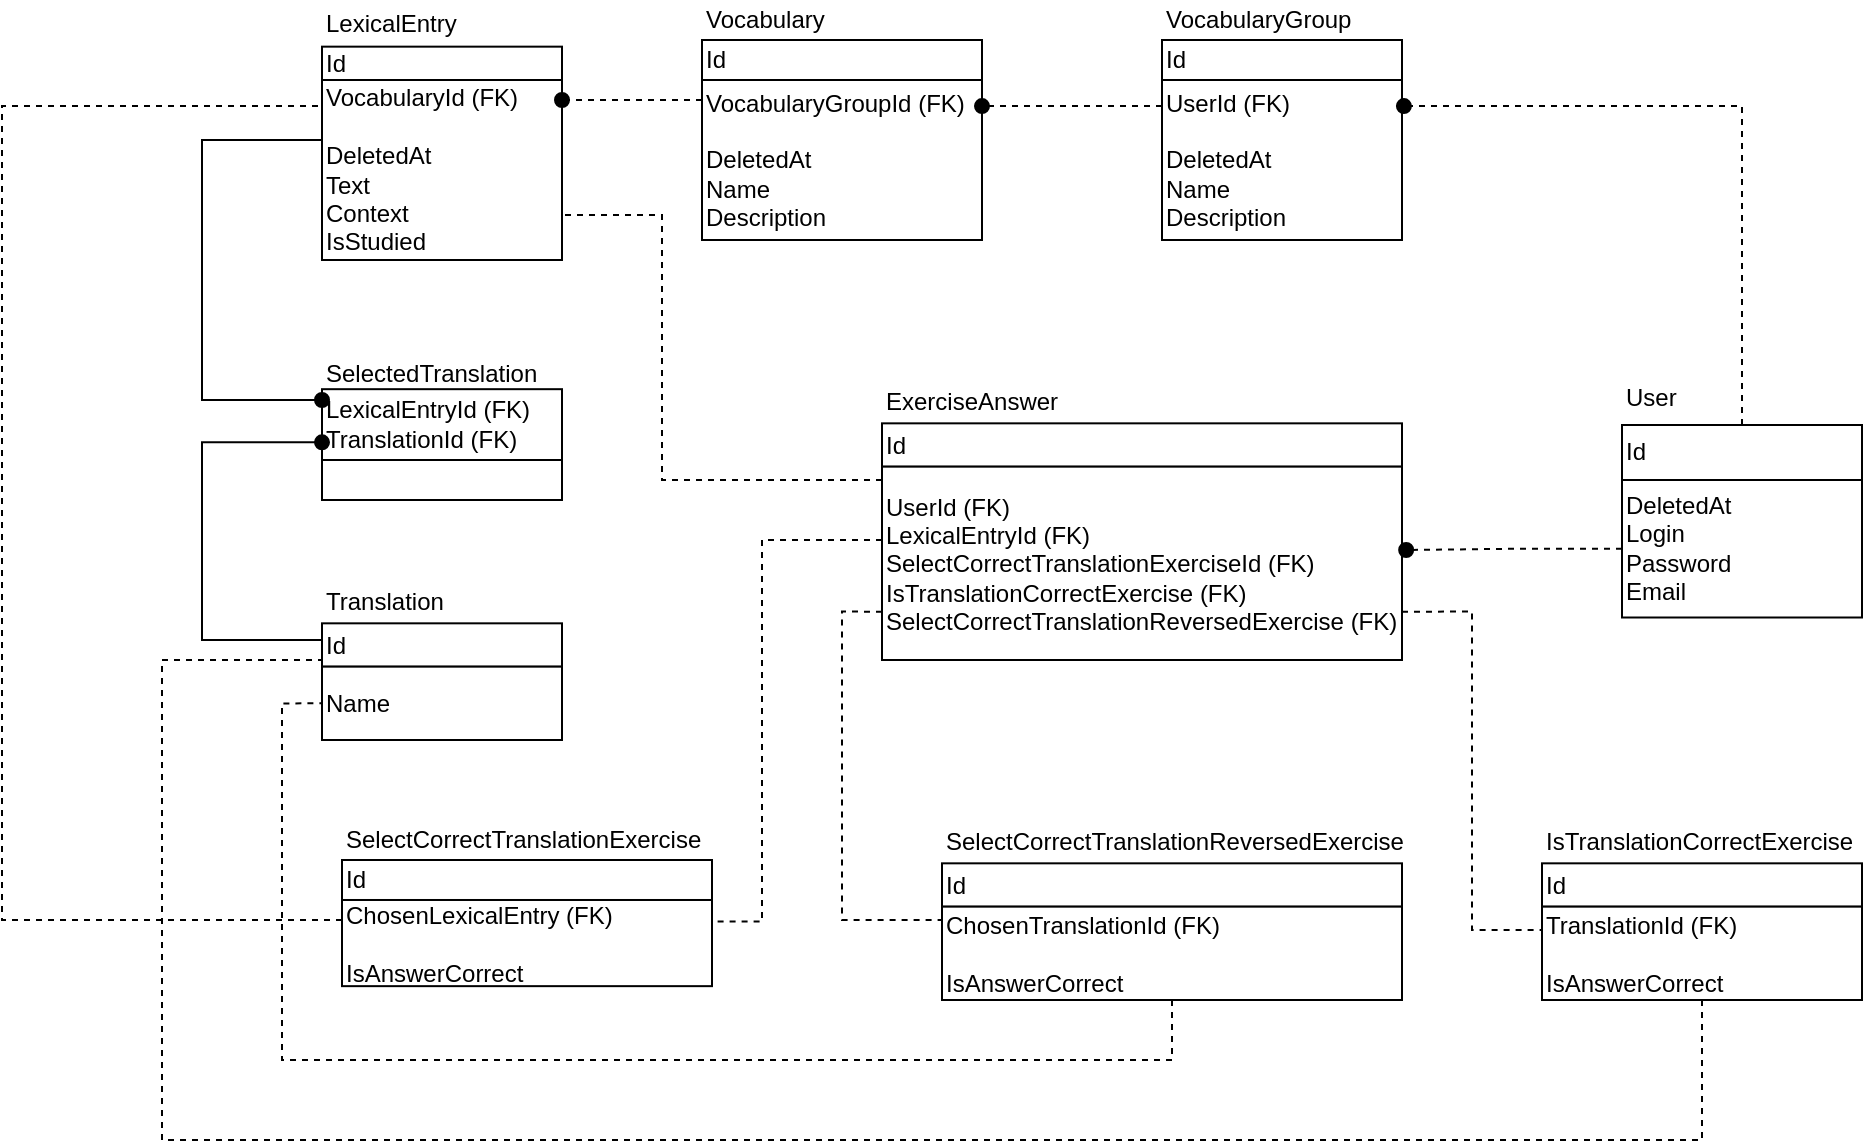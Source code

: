 <mxfile version="14.5.0" type="device"><diagram id="fXVcH7iNR__MrLPiapej" name="Page-1"><mxGraphModel dx="1185" dy="635" grid="1" gridSize="10" guides="1" tooltips="1" connect="1" arrows="1" fold="1" page="1" pageScale="1" pageWidth="1169" pageHeight="1654" math="0" shadow="0"><root><mxCell id="0"/><mxCell id="1" parent="0"/><mxCell id="o7fKMGtFQ-6al6gCFlLX-10" value="" style="group" vertex="1" connectable="0" parent="1"><mxGeometry x="750" y="90" width="120" height="120" as="geometry"/></mxCell><mxCell id="o7fKMGtFQ-6al6gCFlLX-2" value="VocabularyGroup" style="text;html=1;strokeColor=none;fillColor=none;align=left;verticalAlign=middle;whiteSpace=wrap;rounded=0;" vertex="1" parent="o7fKMGtFQ-6al6gCFlLX-10"><mxGeometry width="100" height="20" as="geometry"/></mxCell><mxCell id="o7fKMGtFQ-6al6gCFlLX-7" value="Id" style="rounded=0;whiteSpace=wrap;html=1;align=left;" vertex="1" parent="o7fKMGtFQ-6al6gCFlLX-10"><mxGeometry y="20" width="120" height="20" as="geometry"/></mxCell><mxCell id="o7fKMGtFQ-6al6gCFlLX-9" value="UserId (FK)&lt;br&gt;&lt;br&gt;DeletedAt&lt;br&gt;Name&lt;br&gt;Description&lt;br&gt;" style="rounded=0;whiteSpace=wrap;html=1;align=left;" vertex="1" parent="o7fKMGtFQ-6al6gCFlLX-10"><mxGeometry y="40" width="120" height="80" as="geometry"/></mxCell><mxCell id="o7fKMGtFQ-6al6gCFlLX-8" style="edgeStyle=orthogonalEdgeStyle;rounded=0;orthogonalLoop=1;jettySize=auto;html=1;exitX=0.5;exitY=1;exitDx=0;exitDy=0;" edge="1" parent="o7fKMGtFQ-6al6gCFlLX-10" source="o7fKMGtFQ-6al6gCFlLX-7" target="o7fKMGtFQ-6al6gCFlLX-7"><mxGeometry relative="1" as="geometry"/></mxCell><mxCell id="o7fKMGtFQ-6al6gCFlLX-11" value="" style="group" vertex="1" connectable="0" parent="1"><mxGeometry x="980" y="275" width="120" height="165" as="geometry"/></mxCell><mxCell id="o7fKMGtFQ-6al6gCFlLX-12" value="User" style="text;html=1;strokeColor=none;fillColor=none;align=left;verticalAlign=middle;whiteSpace=wrap;rounded=0;" vertex="1" parent="o7fKMGtFQ-6al6gCFlLX-11"><mxGeometry width="100" height="27.5" as="geometry"/></mxCell><mxCell id="o7fKMGtFQ-6al6gCFlLX-13" value="Id" style="rounded=0;whiteSpace=wrap;html=1;align=left;" vertex="1" parent="o7fKMGtFQ-6al6gCFlLX-11"><mxGeometry y="27.5" width="120" height="27.5" as="geometry"/></mxCell><mxCell id="o7fKMGtFQ-6al6gCFlLX-14" value="DeletedAt&lt;br&gt;Login&lt;br&gt;Password&lt;br&gt;Email" style="rounded=0;whiteSpace=wrap;html=1;align=left;" vertex="1" parent="o7fKMGtFQ-6al6gCFlLX-11"><mxGeometry y="55.0" width="120" height="68.75" as="geometry"/></mxCell><mxCell id="o7fKMGtFQ-6al6gCFlLX-15" style="edgeStyle=orthogonalEdgeStyle;rounded=0;orthogonalLoop=1;jettySize=auto;html=1;exitX=0.5;exitY=1;exitDx=0;exitDy=0;" edge="1" parent="o7fKMGtFQ-6al6gCFlLX-11" source="o7fKMGtFQ-6al6gCFlLX-13" target="o7fKMGtFQ-6al6gCFlLX-13"><mxGeometry relative="1" as="geometry"/></mxCell><mxCell id="o7fKMGtFQ-6al6gCFlLX-16" value="" style="group" vertex="1" connectable="0" parent="1"><mxGeometry x="520" y="90" width="140" height="120" as="geometry"/></mxCell><mxCell id="o7fKMGtFQ-6al6gCFlLX-17" value="Vocabulary" style="text;html=1;strokeColor=none;fillColor=none;align=left;verticalAlign=middle;whiteSpace=wrap;rounded=0;" vertex="1" parent="o7fKMGtFQ-6al6gCFlLX-16"><mxGeometry width="100" height="20" as="geometry"/></mxCell><mxCell id="o7fKMGtFQ-6al6gCFlLX-18" value="Id" style="rounded=0;whiteSpace=wrap;html=1;align=left;" vertex="1" parent="o7fKMGtFQ-6al6gCFlLX-16"><mxGeometry y="20" width="140" height="20" as="geometry"/></mxCell><mxCell id="o7fKMGtFQ-6al6gCFlLX-19" value="VocabularyGroupId (FK)&lt;br&gt;&lt;br&gt;DeletedAt&lt;br&gt;Name&lt;br&gt;Description" style="rounded=0;whiteSpace=wrap;html=1;align=left;" vertex="1" parent="o7fKMGtFQ-6al6gCFlLX-16"><mxGeometry y="40" width="140" height="80" as="geometry"/></mxCell><mxCell id="o7fKMGtFQ-6al6gCFlLX-20" style="edgeStyle=orthogonalEdgeStyle;rounded=0;orthogonalLoop=1;jettySize=auto;html=1;exitX=0.5;exitY=1;exitDx=0;exitDy=0;" edge="1" parent="o7fKMGtFQ-6al6gCFlLX-16" source="o7fKMGtFQ-6al6gCFlLX-18" target="o7fKMGtFQ-6al6gCFlLX-18"><mxGeometry relative="1" as="geometry"/></mxCell><mxCell id="o7fKMGtFQ-6al6gCFlLX-22" value="" style="group" vertex="1" connectable="0" parent="1"><mxGeometry x="330" y="90" width="120" height="140" as="geometry"/></mxCell><mxCell id="o7fKMGtFQ-6al6gCFlLX-23" value="LexicalEntry" style="text;html=1;strokeColor=none;fillColor=none;align=left;verticalAlign=middle;whiteSpace=wrap;rounded=0;" vertex="1" parent="o7fKMGtFQ-6al6gCFlLX-22"><mxGeometry width="100" height="23.333" as="geometry"/></mxCell><mxCell id="o7fKMGtFQ-6al6gCFlLX-24" value="Id" style="rounded=0;whiteSpace=wrap;html=1;align=left;" vertex="1" parent="o7fKMGtFQ-6al6gCFlLX-22"><mxGeometry y="23.33" width="120" height="16.67" as="geometry"/></mxCell><mxCell id="o7fKMGtFQ-6al6gCFlLX-25" value="VocabularyId (FK)&lt;br&gt;&lt;br&gt;DeletedAt&lt;br&gt;Text&lt;br&gt;Context&lt;br&gt;IsStudied" style="rounded=0;whiteSpace=wrap;html=1;align=left;" vertex="1" parent="o7fKMGtFQ-6al6gCFlLX-22"><mxGeometry y="40" width="120" height="90" as="geometry"/></mxCell><mxCell id="o7fKMGtFQ-6al6gCFlLX-26" style="edgeStyle=orthogonalEdgeStyle;rounded=0;orthogonalLoop=1;jettySize=auto;html=1;exitX=0.5;exitY=1;exitDx=0;exitDy=0;" edge="1" parent="o7fKMGtFQ-6al6gCFlLX-22" source="o7fKMGtFQ-6al6gCFlLX-24" target="o7fKMGtFQ-6al6gCFlLX-24"><mxGeometry relative="1" as="geometry"/></mxCell><mxCell id="o7fKMGtFQ-6al6gCFlLX-27" value="" style="group" vertex="1" connectable="0" parent="1"><mxGeometry x="330" y="380" width="120" height="130" as="geometry"/></mxCell><mxCell id="o7fKMGtFQ-6al6gCFlLX-28" value="Translation" style="text;html=1;strokeColor=none;fillColor=none;align=left;verticalAlign=middle;whiteSpace=wrap;rounded=0;" vertex="1" parent="o7fKMGtFQ-6al6gCFlLX-27"><mxGeometry width="100" height="21.667" as="geometry"/></mxCell><mxCell id="o7fKMGtFQ-6al6gCFlLX-29" value="Id" style="rounded=0;whiteSpace=wrap;html=1;align=left;" vertex="1" parent="o7fKMGtFQ-6al6gCFlLX-27"><mxGeometry y="21.667" width="120" height="21.667" as="geometry"/></mxCell><mxCell id="o7fKMGtFQ-6al6gCFlLX-30" value="Name" style="rounded=0;whiteSpace=wrap;html=1;align=left;" vertex="1" parent="o7fKMGtFQ-6al6gCFlLX-27"><mxGeometry y="43.33" width="120" height="36.67" as="geometry"/></mxCell><mxCell id="o7fKMGtFQ-6al6gCFlLX-31" style="edgeStyle=orthogonalEdgeStyle;rounded=0;orthogonalLoop=1;jettySize=auto;html=1;exitX=0.5;exitY=1;exitDx=0;exitDy=0;" edge="1" parent="o7fKMGtFQ-6al6gCFlLX-27" source="o7fKMGtFQ-6al6gCFlLX-29" target="o7fKMGtFQ-6al6gCFlLX-29"><mxGeometry relative="1" as="geometry"/></mxCell><mxCell id="o7fKMGtFQ-6al6gCFlLX-34" value="" style="group" vertex="1" connectable="0" parent="1"><mxGeometry x="330" y="270" width="120" height="100" as="geometry"/></mxCell><mxCell id="o7fKMGtFQ-6al6gCFlLX-35" value="SelectedTranslation" style="text;html=1;strokeColor=none;fillColor=none;align=left;verticalAlign=middle;whiteSpace=wrap;rounded=0;" vertex="1" parent="o7fKMGtFQ-6al6gCFlLX-34"><mxGeometry width="100" height="14.583" as="geometry"/></mxCell><mxCell id="o7fKMGtFQ-6al6gCFlLX-36" value="LexicalEntryId (FK)&lt;br&gt;TranslationId (FK)" style="rounded=0;whiteSpace=wrap;html=1;align=left;" vertex="1" parent="o7fKMGtFQ-6al6gCFlLX-34"><mxGeometry y="14.59" width="120" height="35.41" as="geometry"/></mxCell><mxCell id="o7fKMGtFQ-6al6gCFlLX-37" value="" style="rounded=0;whiteSpace=wrap;html=1;align=left;" vertex="1" parent="o7fKMGtFQ-6al6gCFlLX-34"><mxGeometry y="50" width="120" height="20" as="geometry"/></mxCell><mxCell id="o7fKMGtFQ-6al6gCFlLX-38" style="edgeStyle=orthogonalEdgeStyle;rounded=0;orthogonalLoop=1;jettySize=auto;html=1;exitX=0.5;exitY=1;exitDx=0;exitDy=0;" edge="1" parent="o7fKMGtFQ-6al6gCFlLX-34" source="o7fKMGtFQ-6al6gCFlLX-36" target="o7fKMGtFQ-6al6gCFlLX-36"><mxGeometry relative="1" as="geometry"/></mxCell><mxCell id="o7fKMGtFQ-6al6gCFlLX-76" style="edgeStyle=orthogonalEdgeStyle;rounded=0;orthogonalLoop=1;jettySize=auto;html=1;exitX=0.5;exitY=1;exitDx=0;exitDy=0;dashed=1;startSize=0;sourcePerimeterSpacing=0;endArrow=oval;endFill=1;endSize=7;targetPerimeterSpacing=0;strokeWidth=1;" edge="1" parent="o7fKMGtFQ-6al6gCFlLX-34" source="o7fKMGtFQ-6al6gCFlLX-36" target="o7fKMGtFQ-6al6gCFlLX-36"><mxGeometry relative="1" as="geometry"/></mxCell><mxCell id="o7fKMGtFQ-6al6gCFlLX-46" value="" style="group" vertex="1" connectable="0" parent="1"><mxGeometry x="610" y="280" width="260" height="140" as="geometry"/></mxCell><mxCell id="o7fKMGtFQ-6al6gCFlLX-47" value="ExerciseAnswer" style="text;html=1;strokeColor=none;fillColor=none;align=left;verticalAlign=middle;whiteSpace=wrap;rounded=0;" vertex="1" parent="o7fKMGtFQ-6al6gCFlLX-46"><mxGeometry width="190.667" height="21.667" as="geometry"/></mxCell><mxCell id="o7fKMGtFQ-6al6gCFlLX-48" value="Id" style="rounded=0;whiteSpace=wrap;html=1;align=left;" vertex="1" parent="o7fKMGtFQ-6al6gCFlLX-46"><mxGeometry y="21.67" width="260" height="21.67" as="geometry"/></mxCell><mxCell id="o7fKMGtFQ-6al6gCFlLX-49" value="UserId (FK)&lt;br&gt;LexicalEntryId (FK)&lt;br&gt;SelectCorrectTranslationExerciseId (FK)&lt;br&gt;IsTranslationCorrectExercise (FK)&lt;br&gt;SelectCorrectTranslationReversedExercise (FK)" style="rounded=0;whiteSpace=wrap;html=1;align=left;" vertex="1" parent="o7fKMGtFQ-6al6gCFlLX-46"><mxGeometry y="43.33" width="260" height="96.67" as="geometry"/></mxCell><mxCell id="o7fKMGtFQ-6al6gCFlLX-50" style="edgeStyle=orthogonalEdgeStyle;rounded=0;orthogonalLoop=1;jettySize=auto;html=1;exitX=0.5;exitY=1;exitDx=0;exitDy=0;" edge="1" parent="o7fKMGtFQ-6al6gCFlLX-46" source="o7fKMGtFQ-6al6gCFlLX-48" target="o7fKMGtFQ-6al6gCFlLX-48"><mxGeometry relative="1" as="geometry"/></mxCell><mxCell id="o7fKMGtFQ-6al6gCFlLX-51" value="" style="group" vertex="1" connectable="0" parent="1"><mxGeometry x="340" y="500" width="185" height="120" as="geometry"/></mxCell><mxCell id="o7fKMGtFQ-6al6gCFlLX-52" value="SelectCorrectTranslationExercise" style="text;html=1;strokeColor=none;fillColor=none;align=left;verticalAlign=middle;whiteSpace=wrap;rounded=0;" vertex="1" parent="o7fKMGtFQ-6al6gCFlLX-51"><mxGeometry width="154.167" height="20.0" as="geometry"/></mxCell><mxCell id="o7fKMGtFQ-6al6gCFlLX-53" value="Id" style="rounded=0;whiteSpace=wrap;html=1;align=left;" vertex="1" parent="o7fKMGtFQ-6al6gCFlLX-51"><mxGeometry y="20.0" width="185" height="20.0" as="geometry"/></mxCell><mxCell id="o7fKMGtFQ-6al6gCFlLX-54" value="ChosenLexicalEntry (FK)&lt;br&gt;&lt;br&gt;IsAnswerCorrect" style="rounded=0;whiteSpace=wrap;html=1;align=left;" vertex="1" parent="o7fKMGtFQ-6al6gCFlLX-51"><mxGeometry y="39.997" width="185" height="43.08" as="geometry"/></mxCell><mxCell id="o7fKMGtFQ-6al6gCFlLX-55" style="edgeStyle=orthogonalEdgeStyle;rounded=0;orthogonalLoop=1;jettySize=auto;html=1;exitX=0.5;exitY=1;exitDx=0;exitDy=0;" edge="1" parent="o7fKMGtFQ-6al6gCFlLX-51" source="o7fKMGtFQ-6al6gCFlLX-53" target="o7fKMGtFQ-6al6gCFlLX-53"><mxGeometry relative="1" as="geometry"/></mxCell><mxCell id="o7fKMGtFQ-6al6gCFlLX-56" value="" style="group" vertex="1" connectable="0" parent="1"><mxGeometry x="940" y="500" width="160" height="130" as="geometry"/></mxCell><mxCell id="o7fKMGtFQ-6al6gCFlLX-57" value="IsTranslationCorrectExercise" style="text;html=1;strokeColor=none;fillColor=none;align=left;verticalAlign=middle;whiteSpace=wrap;rounded=0;" vertex="1" parent="o7fKMGtFQ-6al6gCFlLX-56"><mxGeometry width="133.333" height="21.667" as="geometry"/></mxCell><mxCell id="o7fKMGtFQ-6al6gCFlLX-58" value="Id" style="rounded=0;whiteSpace=wrap;html=1;align=left;" vertex="1" parent="o7fKMGtFQ-6al6gCFlLX-56"><mxGeometry y="21.667" width="160" height="21.667" as="geometry"/></mxCell><mxCell id="o7fKMGtFQ-6al6gCFlLX-59" value="TranslationId (FK)&lt;br&gt;&lt;br&gt;IsAnswerCorrect" style="rounded=0;whiteSpace=wrap;html=1;align=left;" vertex="1" parent="o7fKMGtFQ-6al6gCFlLX-56"><mxGeometry y="43.33" width="160" height="46.67" as="geometry"/></mxCell><mxCell id="o7fKMGtFQ-6al6gCFlLX-60" style="edgeStyle=orthogonalEdgeStyle;rounded=0;orthogonalLoop=1;jettySize=auto;html=1;exitX=0.5;exitY=1;exitDx=0;exitDy=0;" edge="1" parent="o7fKMGtFQ-6al6gCFlLX-56" source="o7fKMGtFQ-6al6gCFlLX-58" target="o7fKMGtFQ-6al6gCFlLX-58"><mxGeometry relative="1" as="geometry"/></mxCell><mxCell id="o7fKMGtFQ-6al6gCFlLX-65" style="edgeStyle=orthogonalEdgeStyle;rounded=0;orthogonalLoop=1;jettySize=auto;html=1;exitX=0.5;exitY=0;exitDx=0;exitDy=0;entryX=1.008;entryY=0.163;entryDx=0;entryDy=0;entryPerimeter=0;endArrow=oval;endFill=1;dashed=1;strokeWidth=1;sourcePerimeterSpacing=0;targetPerimeterSpacing=0;endSize=7;startSize=0;" edge="1" parent="1" source="o7fKMGtFQ-6al6gCFlLX-13" target="o7fKMGtFQ-6al6gCFlLX-9"><mxGeometry relative="1" as="geometry"/></mxCell><mxCell id="o7fKMGtFQ-6al6gCFlLX-66" value="" style="group" vertex="1" connectable="0" parent="1"><mxGeometry x="640" y="500" width="230" height="130" as="geometry"/></mxCell><mxCell id="o7fKMGtFQ-6al6gCFlLX-67" value="SelectCorrectTranslationReversedExercise" style="text;html=1;strokeColor=none;fillColor=none;align=left;verticalAlign=middle;whiteSpace=wrap;rounded=0;" vertex="1" parent="o7fKMGtFQ-6al6gCFlLX-66"><mxGeometry width="191.667" height="21.667" as="geometry"/></mxCell><mxCell id="o7fKMGtFQ-6al6gCFlLX-68" value="Id" style="rounded=0;whiteSpace=wrap;html=1;align=left;" vertex="1" parent="o7fKMGtFQ-6al6gCFlLX-66"><mxGeometry y="21.667" width="230" height="21.667" as="geometry"/></mxCell><mxCell id="o7fKMGtFQ-6al6gCFlLX-69" value="ChosenTranslationId (FK)&lt;br&gt;&lt;br&gt;IsAnswerCorrect" style="rounded=0;whiteSpace=wrap;html=1;align=left;" vertex="1" parent="o7fKMGtFQ-6al6gCFlLX-66"><mxGeometry y="43.33" width="230" height="46.67" as="geometry"/></mxCell><mxCell id="o7fKMGtFQ-6al6gCFlLX-70" style="edgeStyle=orthogonalEdgeStyle;rounded=0;orthogonalLoop=1;jettySize=auto;html=1;exitX=0.5;exitY=1;exitDx=0;exitDy=0;" edge="1" parent="o7fKMGtFQ-6al6gCFlLX-66" source="o7fKMGtFQ-6al6gCFlLX-68" target="o7fKMGtFQ-6al6gCFlLX-68"><mxGeometry relative="1" as="geometry"/></mxCell><mxCell id="o7fKMGtFQ-6al6gCFlLX-71" style="edgeStyle=orthogonalEdgeStyle;rounded=0;orthogonalLoop=1;jettySize=auto;html=1;entryX=1;entryY=0.163;entryDx=0;entryDy=0;entryPerimeter=0;dashed=1;startSize=0;sourcePerimeterSpacing=0;endArrow=oval;endFill=1;endSize=7;targetPerimeterSpacing=0;strokeWidth=1;" edge="1" parent="1" source="o7fKMGtFQ-6al6gCFlLX-9" target="o7fKMGtFQ-6al6gCFlLX-19"><mxGeometry relative="1" as="geometry"><Array as="points"><mxPoint x="730" y="143"/><mxPoint x="730" y="143"/></Array></mxGeometry></mxCell><mxCell id="o7fKMGtFQ-6al6gCFlLX-72" style="edgeStyle=orthogonalEdgeStyle;rounded=0;orthogonalLoop=1;jettySize=auto;html=1;dashed=1;startSize=0;sourcePerimeterSpacing=0;endArrow=oval;endFill=1;endSize=7;targetPerimeterSpacing=0;strokeWidth=1;" edge="1" parent="1" source="o7fKMGtFQ-6al6gCFlLX-19"><mxGeometry relative="1" as="geometry"><mxPoint x="450" y="140" as="targetPoint"/><Array as="points"><mxPoint x="450" y="140"/></Array></mxGeometry></mxCell><mxCell id="o7fKMGtFQ-6al6gCFlLX-74" style="edgeStyle=orthogonalEdgeStyle;rounded=0;orthogonalLoop=1;jettySize=auto;html=1;startSize=0;sourcePerimeterSpacing=0;endArrow=oval;endFill=1;endSize=7;targetPerimeterSpacing=0;strokeWidth=1;" edge="1" parent="1" source="o7fKMGtFQ-6al6gCFlLX-25"><mxGeometry relative="1" as="geometry"><mxPoint x="330" y="290" as="targetPoint"/><Array as="points"><mxPoint x="270" y="160"/><mxPoint x="270" y="290"/></Array></mxGeometry></mxCell><mxCell id="o7fKMGtFQ-6al6gCFlLX-75" style="edgeStyle=orthogonalEdgeStyle;rounded=0;orthogonalLoop=1;jettySize=auto;html=1;entryX=0;entryY=0.75;entryDx=0;entryDy=0;startSize=0;sourcePerimeterSpacing=0;endArrow=oval;endFill=1;endSize=7;targetPerimeterSpacing=0;strokeWidth=1;" edge="1" parent="1" source="o7fKMGtFQ-6al6gCFlLX-30" target="o7fKMGtFQ-6al6gCFlLX-36"><mxGeometry relative="1" as="geometry"><Array as="points"><mxPoint x="330" y="410"/><mxPoint x="270" y="410"/><mxPoint x="270" y="311"/></Array></mxGeometry></mxCell><mxCell id="o7fKMGtFQ-6al6gCFlLX-78" style="edgeStyle=orthogonalEdgeStyle;rounded=0;orthogonalLoop=1;jettySize=auto;html=1;entryX=1.008;entryY=0.431;entryDx=0;entryDy=0;entryPerimeter=0;startSize=0;sourcePerimeterSpacing=0;endArrow=oval;endFill=1;endSize=7;targetPerimeterSpacing=0;strokeWidth=1;dashed=1;" edge="1" parent="1" source="o7fKMGtFQ-6al6gCFlLX-14" target="o7fKMGtFQ-6al6gCFlLX-49"><mxGeometry relative="1" as="geometry"/></mxCell><mxCell id="o7fKMGtFQ-6al6gCFlLX-80" style="edgeStyle=orthogonalEdgeStyle;rounded=0;orthogonalLoop=1;jettySize=auto;html=1;entryX=1;entryY=0.75;entryDx=0;entryDy=0;dashed=1;startSize=0;sourcePerimeterSpacing=0;endArrow=none;endFill=0;endSize=7;targetPerimeterSpacing=0;strokeWidth=1;" edge="1" parent="1" source="o7fKMGtFQ-6al6gCFlLX-49" target="o7fKMGtFQ-6al6gCFlLX-25"><mxGeometry relative="1" as="geometry"><Array as="points"><mxPoint x="500" y="330"/><mxPoint x="500" y="198"/></Array></mxGeometry></mxCell><mxCell id="o7fKMGtFQ-6al6gCFlLX-81" style="edgeStyle=orthogonalEdgeStyle;rounded=0;orthogonalLoop=1;jettySize=auto;html=1;entryX=1;entryY=0.25;entryDx=0;entryDy=0;dashed=1;startSize=0;sourcePerimeterSpacing=0;endArrow=none;endFill=0;endSize=7;targetPerimeterSpacing=0;strokeWidth=1;" edge="1" parent="1" source="o7fKMGtFQ-6al6gCFlLX-49" target="o7fKMGtFQ-6al6gCFlLX-54"><mxGeometry relative="1" as="geometry"><Array as="points"><mxPoint x="550" y="360"/><mxPoint x="550" y="551"/></Array></mxGeometry></mxCell><mxCell id="o7fKMGtFQ-6al6gCFlLX-82" style="edgeStyle=orthogonalEdgeStyle;rounded=0;orthogonalLoop=1;jettySize=auto;html=1;exitX=0;exitY=0.75;exitDx=0;exitDy=0;dashed=1;startSize=0;sourcePerimeterSpacing=0;endArrow=none;endFill=0;endSize=7;targetPerimeterSpacing=0;strokeWidth=1;entryX=0;entryY=0.25;entryDx=0;entryDy=0;" edge="1" parent="1" source="o7fKMGtFQ-6al6gCFlLX-49" target="o7fKMGtFQ-6al6gCFlLX-69"><mxGeometry relative="1" as="geometry"><mxPoint x="620" y="550" as="targetPoint"/><Array as="points"><mxPoint x="590" y="396"/><mxPoint x="590" y="550"/><mxPoint x="640" y="550"/></Array></mxGeometry></mxCell><mxCell id="o7fKMGtFQ-6al6gCFlLX-83" style="edgeStyle=orthogonalEdgeStyle;rounded=0;orthogonalLoop=1;jettySize=auto;html=1;exitX=1;exitY=0.75;exitDx=0;exitDy=0;entryX=0;entryY=0.25;entryDx=0;entryDy=0;dashed=1;startSize=0;sourcePerimeterSpacing=0;endArrow=none;endFill=0;endSize=7;targetPerimeterSpacing=0;strokeWidth=1;" edge="1" parent="1" source="o7fKMGtFQ-6al6gCFlLX-49" target="o7fKMGtFQ-6al6gCFlLX-59"><mxGeometry relative="1" as="geometry"/></mxCell><mxCell id="o7fKMGtFQ-6al6gCFlLX-84" style="edgeStyle=orthogonalEdgeStyle;rounded=0;orthogonalLoop=1;jettySize=auto;html=1;entryX=0;entryY=0.144;entryDx=0;entryDy=0;entryPerimeter=0;dashed=1;startSize=0;sourcePerimeterSpacing=0;endArrow=none;endFill=0;endSize=7;targetPerimeterSpacing=0;strokeWidth=1;" edge="1" parent="1" source="o7fKMGtFQ-6al6gCFlLX-54" target="o7fKMGtFQ-6al6gCFlLX-25"><mxGeometry relative="1" as="geometry"><Array as="points"><mxPoint x="170" y="550"/><mxPoint x="170" y="143"/></Array></mxGeometry></mxCell><mxCell id="o7fKMGtFQ-6al6gCFlLX-85" style="edgeStyle=orthogonalEdgeStyle;rounded=0;orthogonalLoop=1;jettySize=auto;html=1;dashed=1;startSize=0;sourcePerimeterSpacing=0;endArrow=none;endFill=0;endSize=7;targetPerimeterSpacing=0;strokeWidth=1;entryX=0;entryY=0.5;entryDx=0;entryDy=0;" edge="1" parent="1" source="o7fKMGtFQ-6al6gCFlLX-69" target="o7fKMGtFQ-6al6gCFlLX-30"><mxGeometry relative="1" as="geometry"><mxPoint x="730" y="630" as="targetPoint"/><Array as="points"><mxPoint x="755" y="620"/><mxPoint x="310" y="620"/><mxPoint x="310" y="442"/></Array></mxGeometry></mxCell><mxCell id="o7fKMGtFQ-6al6gCFlLX-86" style="edgeStyle=orthogonalEdgeStyle;rounded=0;orthogonalLoop=1;jettySize=auto;html=1;dashed=1;startSize=0;sourcePerimeterSpacing=0;endArrow=none;endFill=0;endSize=7;targetPerimeterSpacing=0;strokeWidth=1;entryX=0;entryY=0.25;entryDx=0;entryDy=0;" edge="1" parent="1" source="o7fKMGtFQ-6al6gCFlLX-59" target="o7fKMGtFQ-6al6gCFlLX-30"><mxGeometry relative="1" as="geometry"><mxPoint x="970" y="680" as="targetPoint"/><Array as="points"><mxPoint x="1020" y="660"/><mxPoint x="250" y="660"/><mxPoint x="250" y="420"/><mxPoint x="330" y="420"/></Array></mxGeometry></mxCell></root></mxGraphModel></diagram></mxfile>